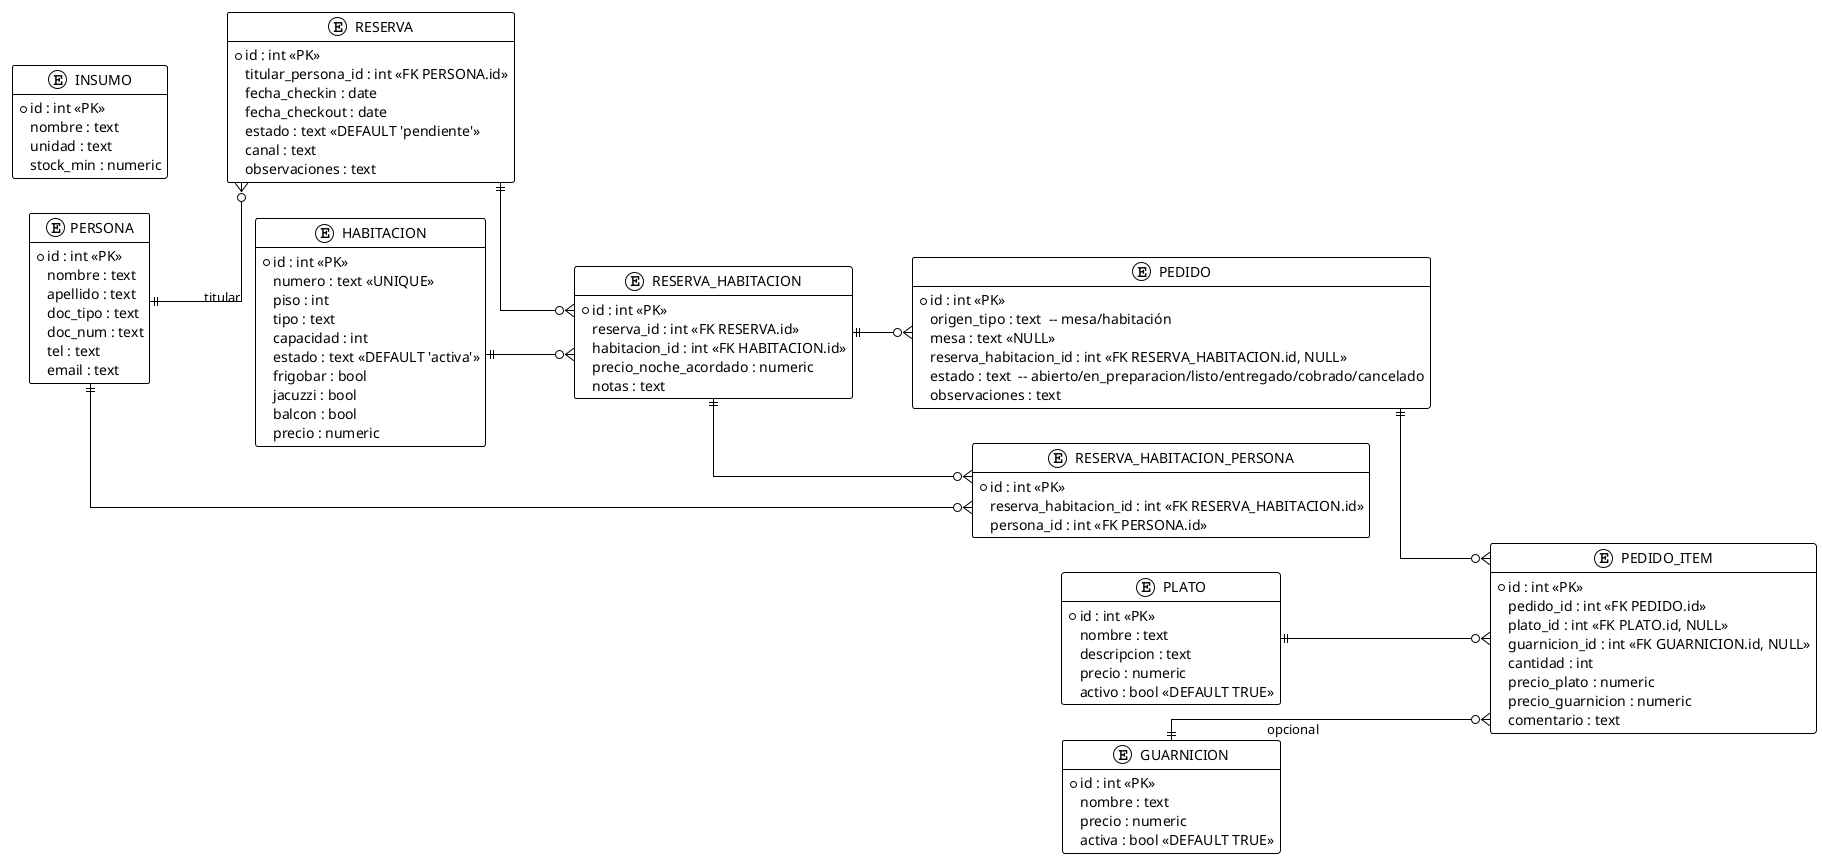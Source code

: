 @startuml
' UML/ER with crow's foot style
!theme plain
hide methods
hide stereotypes
left to right direction
skinparam linetype ortho
skinparam class {
  BackgroundColor White
  BorderColor Black
}

entity PERSONA {
  *id : int <<PK>>
  nombre : text
  apellido : text
  doc_tipo : text
  doc_num : text
  tel : text
  email : text
}

entity HABITACION {
  *id : int <<PK>>
  numero : text <<UNIQUE>>
  piso : int
  tipo : text
  capacidad : int
  estado : text <<DEFAULT 'activa'>>
  frigobar : bool
  jacuzzi : bool
  balcon : bool
  precio : numeric
}

entity RESERVA {
  *id : int <<PK>>
  titular_persona_id : int <<FK PERSONA.id>>
  fecha_checkin : date
  fecha_checkout : date
  estado : text <<DEFAULT 'pendiente'>>
  canal : text
  observaciones : text
}

entity RESERVA_HABITACION {
  *id : int <<PK>>
  reserva_id : int <<FK RESERVA.id>>
  habitacion_id : int <<FK HABITACION.id>>
  precio_noche_acordado : numeric
  notas : text
  UNIQUE(reserva_id, habitacion_id)
}

entity RESERVA_HABITACION_PERSONA {
  *id : int <<PK>>
  reserva_habitacion_id : int <<FK RESERVA_HABITACION.id>>
  persona_id : int <<FK PERSONA.id>>
  UNIQUE(reserva_habitacion_id, persona_id)
}

entity PLATO {
  *id : int <<PK>>
  nombre : text
  descripcion : text
  precio : numeric
  activo : bool <<DEFAULT TRUE>>
}

entity GUARNICION {
  *id : int <<PK>>
  nombre : text
  precio : numeric
  activa : bool <<DEFAULT TRUE>>
}

entity PEDIDO {
  *id : int <<PK>>
  fecha_hora : timestamp <<DEFAULT now()>>
  origen_tipo : text  -- mesa/habitación
  mesa : text <<NULL>>
  reserva_habitacion_id : int <<FK RESERVA_HABITACION.id, NULL>>
  estado : text  -- abierto/en_preparacion/listo/entregado/cobrado/cancelado
  observaciones : text
}

entity PEDIDO_ITEM {
  *id : int <<PK>>
  pedido_id : int <<FK PEDIDO.id>>
  plato_id : int <<FK PLATO.id, NULL>>
  guarnicion_id : int <<FK GUARNICION.id, NULL>>
  cantidad : int
  precio_plato : numeric
  precio_guarnicion : numeric
  comentario : text
}

entity INSUMO {
  *id : int <<PK>>
  nombre : text
  unidad : text
  stock_min : numeric
}

' Relationships (crow's foot)
PERSONA ||--o{ RESERVA : "titular"
RESERVA ||--o{ RESERVA_HABITACION
HABITACION ||--o{ RESERVA_HABITACION
RESERVA_HABITACION ||--o{ RESERVA_HABITACION_PERSONA
PERSONA ||--o{ RESERVA_HABITACION_PERSONA
RESERVA_HABITACION ||--o{ PEDIDO
PEDIDO ||--o{ PEDIDO_ITEM
PLATO ||--o{ PEDIDO_ITEM
GUARNICION ||--o{ PEDIDO_ITEM : "opcional"

@enduml